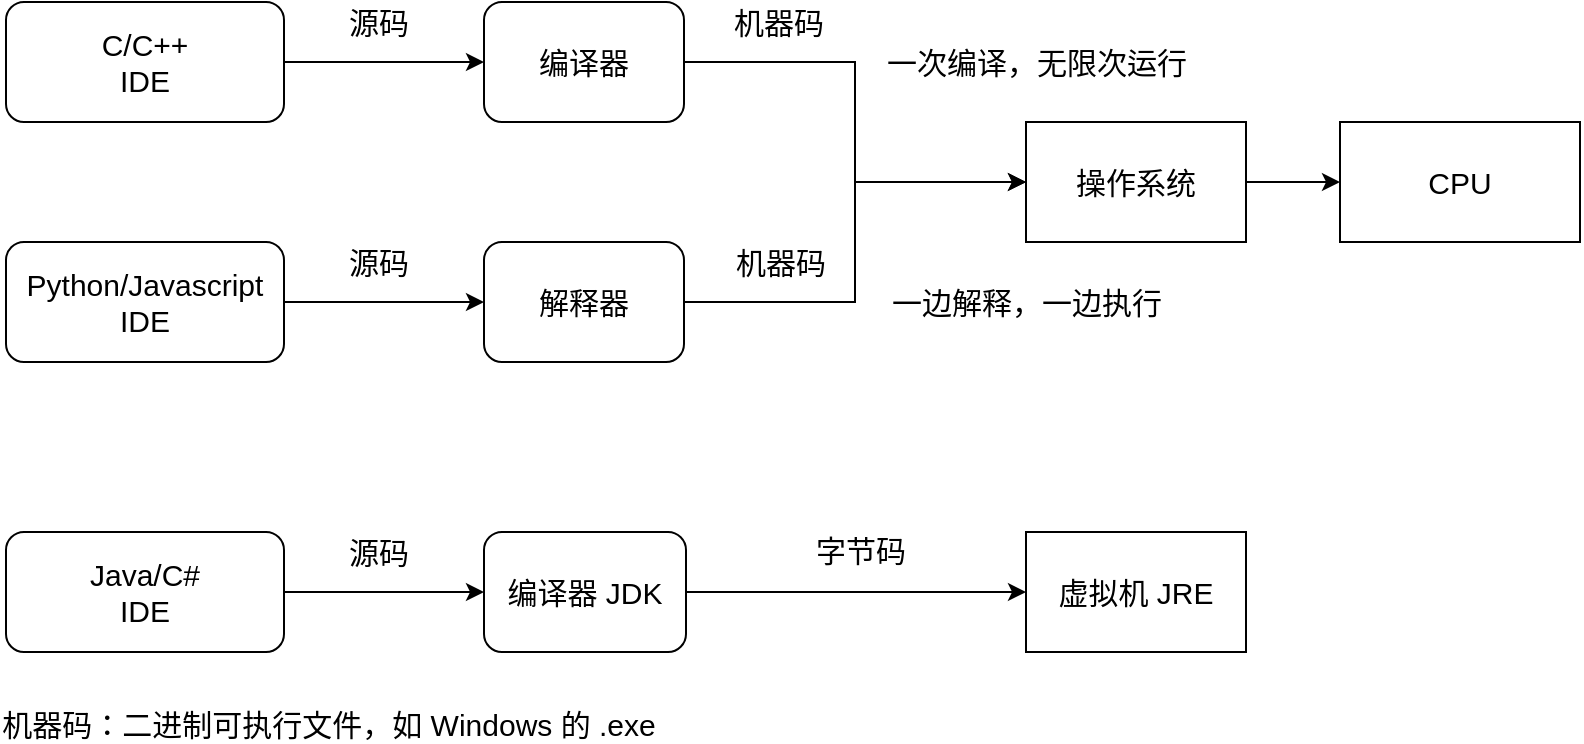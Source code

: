 <mxfile version="20.8.20" type="github">
  <diagram name="第 1 页" id="Rmnb_0TzzEGHH6VF-t5r">
    <mxGraphModel dx="954" dy="591" grid="1" gridSize="10" guides="1" tooltips="1" connect="1" arrows="1" fold="1" page="1" pageScale="1" pageWidth="827" pageHeight="1169" math="0" shadow="0">
      <root>
        <mxCell id="0" />
        <mxCell id="1" parent="0" />
        <mxCell id="pDU_JrlTvp6zQg8uNNu5-4" style="edgeStyle=orthogonalEdgeStyle;rounded=0;orthogonalLoop=1;jettySize=auto;html=1;entryX=0;entryY=0.5;entryDx=0;entryDy=0;fontSize=15;" parent="1" source="pDU_JrlTvp6zQg8uNNu5-2" target="pDU_JrlTvp6zQg8uNNu5-14" edge="1">
          <mxGeometry relative="1" as="geometry">
            <mxPoint x="279" y="150" as="targetPoint" />
          </mxGeometry>
        </mxCell>
        <mxCell id="pDU_JrlTvp6zQg8uNNu5-12" value="源码" style="edgeLabel;html=1;align=center;verticalAlign=middle;resizable=0;points=[];fontSize=15;" parent="pDU_JrlTvp6zQg8uNNu5-4" vertex="1" connectable="0">
          <mxGeometry x="-0.06" y="-3" relative="1" as="geometry">
            <mxPoint y="-23" as="offset" />
          </mxGeometry>
        </mxCell>
        <mxCell id="pDU_JrlTvp6zQg8uNNu5-2" value="C/C++&lt;br&gt;IDE" style="rounded=1;whiteSpace=wrap;html=1;fontSize=15;" parent="1" vertex="1">
          <mxGeometry x="40" y="120" width="139" height="60" as="geometry" />
        </mxCell>
        <mxCell id="pDU_JrlTvp6zQg8uNNu5-38" value="" style="edgeStyle=orthogonalEdgeStyle;rounded=0;orthogonalLoop=1;jettySize=auto;html=1;fontSize=15;" parent="1" source="pDU_JrlTvp6zQg8uNNu5-10" target="pDU_JrlTvp6zQg8uNNu5-37" edge="1">
          <mxGeometry relative="1" as="geometry" />
        </mxCell>
        <mxCell id="pDU_JrlTvp6zQg8uNNu5-10" value="操作系统" style="whiteSpace=wrap;html=1;fontSize=15;" parent="1" vertex="1">
          <mxGeometry x="550" y="180" width="110" height="60" as="geometry" />
        </mxCell>
        <mxCell id="pDU_JrlTvp6zQg8uNNu5-15" value="" style="edgeStyle=orthogonalEdgeStyle;rounded=0;orthogonalLoop=1;jettySize=auto;html=1;fontSize=15;" parent="1" source="pDU_JrlTvp6zQg8uNNu5-14" target="pDU_JrlTvp6zQg8uNNu5-10" edge="1">
          <mxGeometry relative="1" as="geometry" />
        </mxCell>
        <mxCell id="pDU_JrlTvp6zQg8uNNu5-16" value="机器码" style="edgeLabel;html=1;align=center;verticalAlign=middle;resizable=0;points=[];fontSize=15;" parent="pDU_JrlTvp6zQg8uNNu5-15" vertex="1" connectable="0">
          <mxGeometry x="0.24" relative="1" as="geometry">
            <mxPoint x="-39" y="-78" as="offset" />
          </mxGeometry>
        </mxCell>
        <mxCell id="pDU_JrlTvp6zQg8uNNu5-23" value="机器码：二进制可执行文件，如 Windows 的 .exe" style="edgeLabel;html=1;align=center;verticalAlign=middle;resizable=0;points=[];fontSize=15;" parent="pDU_JrlTvp6zQg8uNNu5-15" vertex="1" connectable="0">
          <mxGeometry x="-0.221" y="-1" relative="1" as="geometry">
            <mxPoint x="-263" y="326" as="offset" />
          </mxGeometry>
        </mxCell>
        <mxCell id="pDU_JrlTvp6zQg8uNNu5-14" value="编译器" style="rounded=1;whiteSpace=wrap;html=1;fontSize=15;" parent="1" vertex="1">
          <mxGeometry x="279" y="120" width="100" height="60" as="geometry" />
        </mxCell>
        <mxCell id="pDU_JrlTvp6zQg8uNNu5-17" style="edgeStyle=orthogonalEdgeStyle;rounded=0;orthogonalLoop=1;jettySize=auto;html=1;entryX=0;entryY=0.5;entryDx=0;entryDy=0;fontSize=15;" parent="1" source="pDU_JrlTvp6zQg8uNNu5-19" target="pDU_JrlTvp6zQg8uNNu5-20" edge="1">
          <mxGeometry relative="1" as="geometry">
            <mxPoint x="279" y="270" as="targetPoint" />
          </mxGeometry>
        </mxCell>
        <mxCell id="pDU_JrlTvp6zQg8uNNu5-18" value="源码" style="edgeLabel;html=1;align=center;verticalAlign=middle;resizable=0;points=[];fontSize=15;" parent="pDU_JrlTvp6zQg8uNNu5-17" vertex="1" connectable="0">
          <mxGeometry x="-0.06" y="-3" relative="1" as="geometry">
            <mxPoint y="-23" as="offset" />
          </mxGeometry>
        </mxCell>
        <mxCell id="pDU_JrlTvp6zQg8uNNu5-19" value="Python/Javascript&lt;br&gt;IDE" style="rounded=1;whiteSpace=wrap;html=1;fontSize=15;" parent="1" vertex="1">
          <mxGeometry x="40" y="240" width="139" height="60" as="geometry" />
        </mxCell>
        <mxCell id="pDU_JrlTvp6zQg8uNNu5-21" style="edgeStyle=orthogonalEdgeStyle;rounded=0;orthogonalLoop=1;jettySize=auto;html=1;entryX=0;entryY=0.5;entryDx=0;entryDy=0;fontSize=15;" parent="1" source="pDU_JrlTvp6zQg8uNNu5-20" target="pDU_JrlTvp6zQg8uNNu5-10" edge="1">
          <mxGeometry relative="1" as="geometry" />
        </mxCell>
        <mxCell id="pDU_JrlTvp6zQg8uNNu5-22" value="机器码" style="edgeLabel;html=1;align=center;verticalAlign=middle;resizable=0;points=[];fontSize=15;" parent="pDU_JrlTvp6zQg8uNNu5-21" vertex="1" connectable="0">
          <mxGeometry x="-0.448" y="3" relative="1" as="geometry">
            <mxPoint x="-16" y="-17" as="offset" />
          </mxGeometry>
        </mxCell>
        <mxCell id="pDU_JrlTvp6zQg8uNNu5-20" value="解释器" style="rounded=1;whiteSpace=wrap;html=1;fontSize=15;" parent="1" vertex="1">
          <mxGeometry x="279" y="240" width="100" height="60" as="geometry" />
        </mxCell>
        <mxCell id="pDU_JrlTvp6zQg8uNNu5-24" style="edgeStyle=orthogonalEdgeStyle;rounded=0;orthogonalLoop=1;jettySize=auto;html=1;entryX=0;entryY=0.5;entryDx=0;entryDy=0;fontSize=15;" parent="1" source="pDU_JrlTvp6zQg8uNNu5-26" target="pDU_JrlTvp6zQg8uNNu5-27" edge="1">
          <mxGeometry relative="1" as="geometry">
            <mxPoint x="279" y="415" as="targetPoint" />
          </mxGeometry>
        </mxCell>
        <mxCell id="pDU_JrlTvp6zQg8uNNu5-25" value="源码" style="edgeLabel;html=1;align=center;verticalAlign=middle;resizable=0;points=[];fontSize=15;" parent="pDU_JrlTvp6zQg8uNNu5-24" vertex="1" connectable="0">
          <mxGeometry x="-0.06" y="-3" relative="1" as="geometry">
            <mxPoint y="-23" as="offset" />
          </mxGeometry>
        </mxCell>
        <mxCell id="pDU_JrlTvp6zQg8uNNu5-26" value="Java/C#&lt;br&gt;IDE" style="rounded=1;whiteSpace=wrap;html=1;fontSize=15;" parent="1" vertex="1">
          <mxGeometry x="40" y="385" width="139" height="60" as="geometry" />
        </mxCell>
        <mxCell id="pDU_JrlTvp6zQg8uNNu5-33" style="edgeStyle=orthogonalEdgeStyle;rounded=0;orthogonalLoop=1;jettySize=auto;html=1;entryX=0;entryY=0.5;entryDx=0;entryDy=0;fontSize=15;" parent="1" source="pDU_JrlTvp6zQg8uNNu5-27" target="pDU_JrlTvp6zQg8uNNu5-32" edge="1">
          <mxGeometry relative="1" as="geometry" />
        </mxCell>
        <mxCell id="pDU_JrlTvp6zQg8uNNu5-34" value="字节码" style="edgeLabel;html=1;align=center;verticalAlign=middle;resizable=0;points=[];fontSize=15;" parent="pDU_JrlTvp6zQg8uNNu5-33" vertex="1" connectable="0">
          <mxGeometry x="0.06" y="1" relative="1" as="geometry">
            <mxPoint x="-3" y="-20" as="offset" />
          </mxGeometry>
        </mxCell>
        <mxCell id="pDU_JrlTvp6zQg8uNNu5-27" value="编译器 JDK" style="rounded=1;whiteSpace=wrap;html=1;fontSize=15;verticalAlign=middle;" parent="1" vertex="1">
          <mxGeometry x="279" y="385" width="101" height="60" as="geometry" />
        </mxCell>
        <mxCell id="pDU_JrlTvp6zQg8uNNu5-28" value="一次编译，无限次运行" style="text;html=1;align=center;verticalAlign=middle;resizable=0;points=[];autosize=1;strokeColor=none;fillColor=none;fontSize=15;" parent="1" vertex="1">
          <mxGeometry x="470" y="135" width="170" height="30" as="geometry" />
        </mxCell>
        <mxCell id="pDU_JrlTvp6zQg8uNNu5-29" value="一边解释，一边执行" style="text;html=1;align=center;verticalAlign=middle;resizable=0;points=[];autosize=1;strokeColor=none;fillColor=none;fontSize=15;" parent="1" vertex="1">
          <mxGeometry x="470" y="255" width="160" height="30" as="geometry" />
        </mxCell>
        <mxCell id="pDU_JrlTvp6zQg8uNNu5-32" value="虚拟机 JRE" style="rounded=0;whiteSpace=wrap;html=1;fontSize=15;verticalAlign=middle;" parent="1" vertex="1">
          <mxGeometry x="550" y="385" width="110" height="60" as="geometry" />
        </mxCell>
        <mxCell id="pDU_JrlTvp6zQg8uNNu5-37" value="CPU" style="whiteSpace=wrap;html=1;fontSize=15;" parent="1" vertex="1">
          <mxGeometry x="707" y="180" width="120" height="60" as="geometry" />
        </mxCell>
      </root>
    </mxGraphModel>
  </diagram>
</mxfile>
